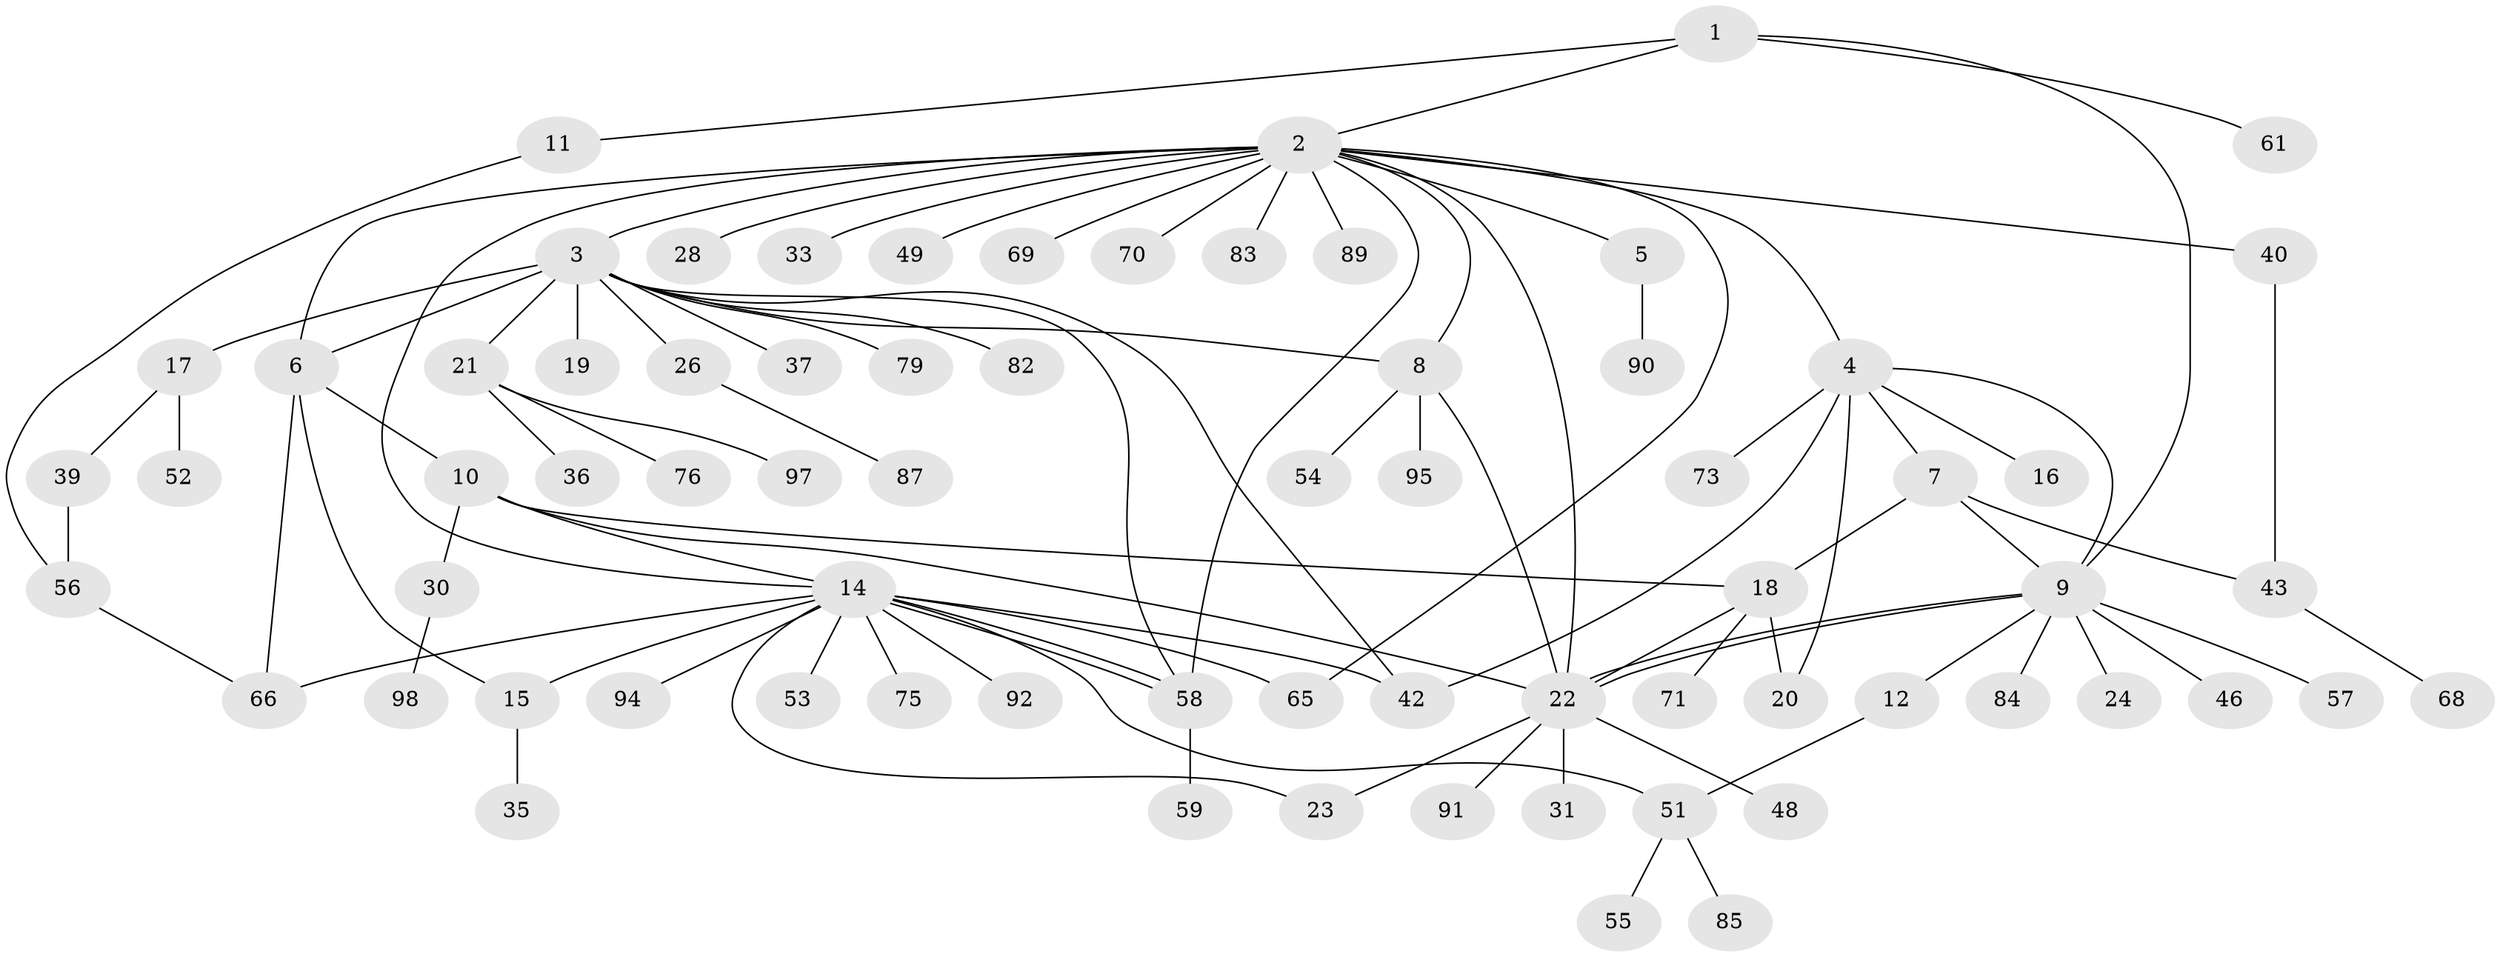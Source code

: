 // original degree distribution, {4: 0.08, 19: 0.01, 5: 0.05, 8: 0.01, 3: 0.05, 11: 0.02, 2: 0.25, 9: 0.01, 12: 0.01, 1: 0.5, 6: 0.01}
// Generated by graph-tools (version 1.1) at 2025/38/02/21/25 10:38:54]
// undirected, 71 vertices, 95 edges
graph export_dot {
graph [start="1"]
  node [color=gray90,style=filled];
  1 [super="+50"];
  2 [super="+88"];
  3 [super="+13"];
  4 [super="+29"];
  5 [super="+34"];
  6 [super="+64"];
  7 [super="+44"];
  8 [super="+99"];
  9 [super="+77"];
  10 [super="+81"];
  11 [super="+38"];
  12;
  14 [super="+41"];
  15 [super="+80"];
  16;
  17 [super="+25"];
  18 [super="+86"];
  19;
  20;
  21 [super="+32"];
  22 [super="+27"];
  23 [super="+100"];
  24 [super="+47"];
  26;
  28;
  30;
  31 [super="+72"];
  33;
  35;
  36;
  37;
  39 [super="+45"];
  40;
  42;
  43 [super="+60"];
  46;
  48;
  49;
  51 [super="+63"];
  52;
  53 [super="+67"];
  54;
  55;
  56 [super="+62"];
  57;
  58 [super="+93"];
  59;
  61;
  65;
  66 [super="+74"];
  68;
  69;
  70 [super="+78"];
  71;
  73;
  75;
  76;
  79;
  82;
  83;
  84;
  85;
  87;
  89;
  90 [super="+96"];
  91;
  92;
  94;
  95;
  97;
  98;
  1 -- 2;
  1 -- 11;
  1 -- 61;
  1 -- 9;
  2 -- 3;
  2 -- 4;
  2 -- 5;
  2 -- 6;
  2 -- 8;
  2 -- 14;
  2 -- 22;
  2 -- 28;
  2 -- 33;
  2 -- 40;
  2 -- 49;
  2 -- 58;
  2 -- 65;
  2 -- 69;
  2 -- 70;
  2 -- 83;
  2 -- 89;
  3 -- 26;
  3 -- 79;
  3 -- 82;
  3 -- 37;
  3 -- 6;
  3 -- 8;
  3 -- 42;
  3 -- 17;
  3 -- 19;
  3 -- 21;
  3 -- 58;
  4 -- 7;
  4 -- 9;
  4 -- 16;
  4 -- 20;
  4 -- 42;
  4 -- 73;
  5 -- 90;
  6 -- 10;
  6 -- 66;
  6 -- 15;
  7 -- 43;
  7 -- 18;
  7 -- 9;
  8 -- 22;
  8 -- 54;
  8 -- 95;
  9 -- 12;
  9 -- 22;
  9 -- 22;
  9 -- 24;
  9 -- 46;
  9 -- 57;
  9 -- 84;
  10 -- 14;
  10 -- 18;
  10 -- 30;
  10 -- 22;
  11 -- 56;
  12 -- 51;
  14 -- 15;
  14 -- 42;
  14 -- 53;
  14 -- 58;
  14 -- 58;
  14 -- 65;
  14 -- 66;
  14 -- 75;
  14 -- 92;
  14 -- 94;
  14 -- 23;
  14 -- 51;
  15 -- 35;
  17 -- 39;
  17 -- 52;
  18 -- 20;
  18 -- 22;
  18 -- 71;
  21 -- 97;
  21 -- 36;
  21 -- 76;
  22 -- 23;
  22 -- 31;
  22 -- 48;
  22 -- 91;
  26 -- 87;
  30 -- 98;
  39 -- 56;
  40 -- 43;
  43 -- 68;
  51 -- 55;
  51 -- 85;
  56 -- 66;
  58 -- 59;
}
